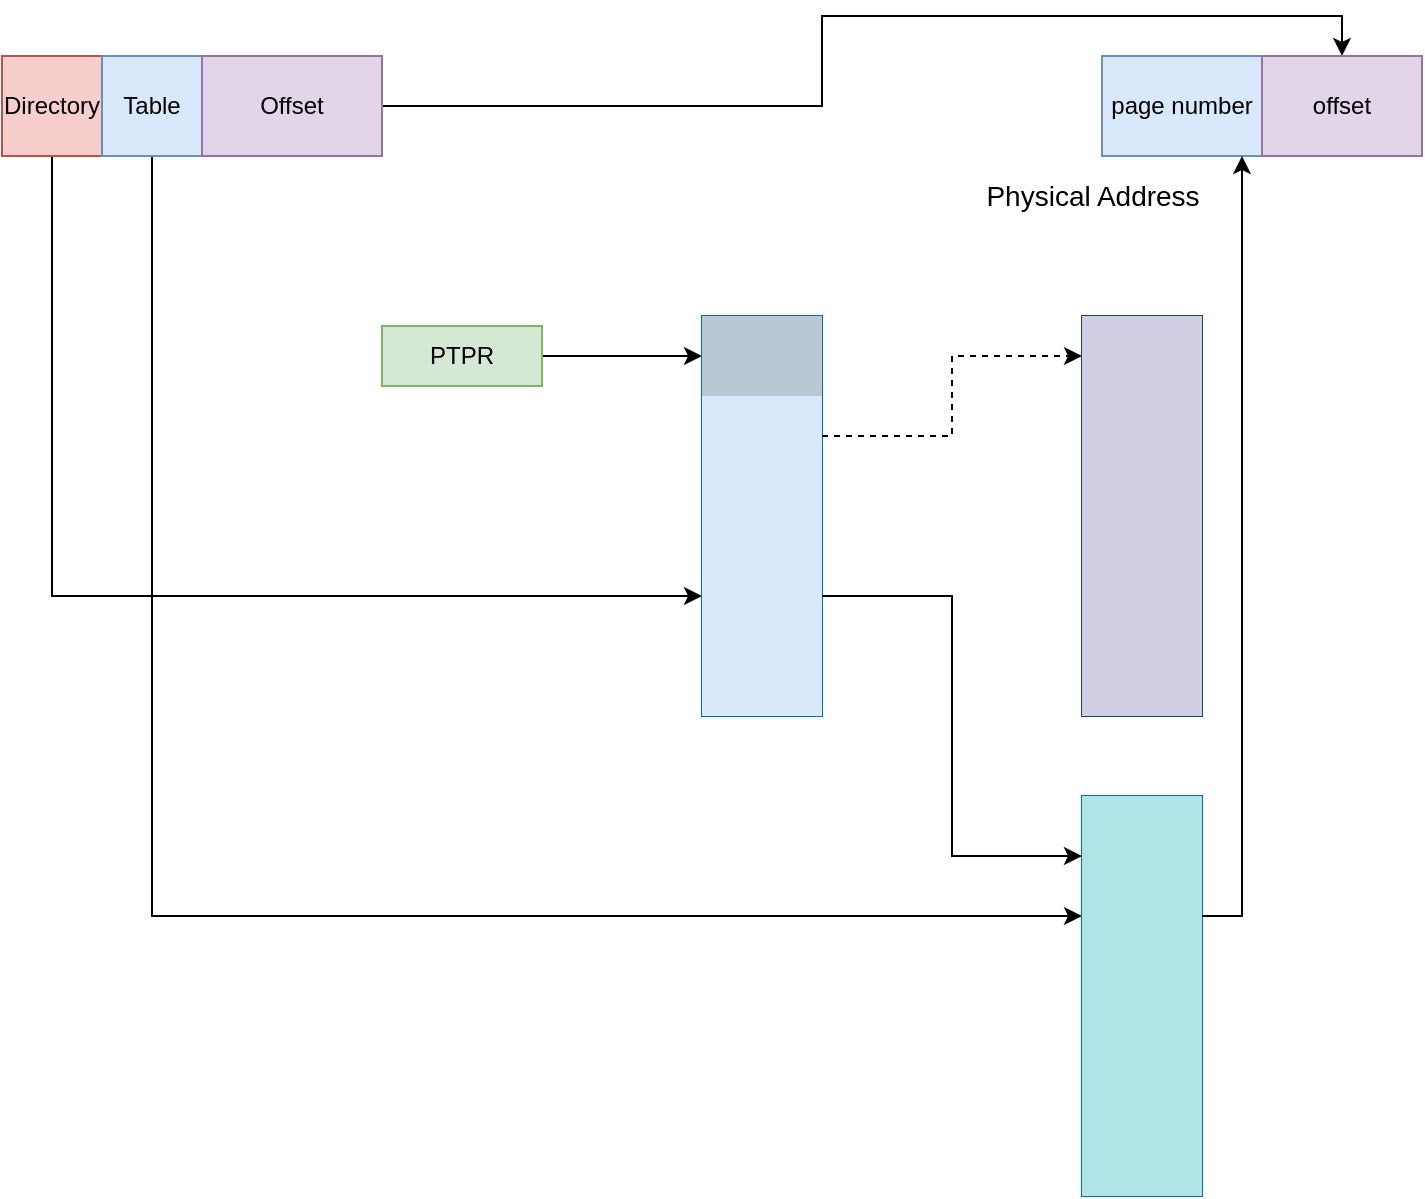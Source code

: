 <mxfile version="13.4.2" type="github">
  <diagram id="n3qdCozQXh6tVkZs50Ip" name="Page-1">
    <mxGraphModel dx="2066" dy="1105" grid="1" gridSize="10" guides="1" tooltips="1" connect="1" arrows="1" fold="1" page="1" pageScale="1" pageWidth="827" pageHeight="1169" math="0" shadow="0">
      <root>
        <mxCell id="0" />
        <mxCell id="1" parent="0" />
        <mxCell id="ZQTQfyNvJONSZ0vAWd5M-17" style="edgeStyle=orthogonalEdgeStyle;rounded=0;orthogonalLoop=1;jettySize=auto;html=1;" edge="1" parent="1" source="ZQTQfyNvJONSZ0vAWd5M-1" target="ZQTQfyNvJONSZ0vAWd5M-12">
          <mxGeometry relative="1" as="geometry" />
        </mxCell>
        <mxCell id="ZQTQfyNvJONSZ0vAWd5M-1" value="Directory" style="rounded=0;whiteSpace=wrap;html=1;fillColor=#f8cecc;strokeColor=#b85450;" vertex="1" parent="1">
          <mxGeometry x="80" y="200" width="50" height="50" as="geometry" />
        </mxCell>
        <mxCell id="ZQTQfyNvJONSZ0vAWd5M-41" style="edgeStyle=orthogonalEdgeStyle;rounded=0;orthogonalLoop=1;jettySize=auto;html=1;" edge="1" parent="1" source="ZQTQfyNvJONSZ0vAWd5M-2" target="ZQTQfyNvJONSZ0vAWd5M-21">
          <mxGeometry relative="1" as="geometry" />
        </mxCell>
        <mxCell id="ZQTQfyNvJONSZ0vAWd5M-2" value="Table" style="rounded=0;whiteSpace=wrap;html=1;fillColor=#dae8fc;strokeColor=#6c8ebf;" vertex="1" parent="1">
          <mxGeometry x="130" y="200" width="50" height="50" as="geometry" />
        </mxCell>
        <mxCell id="ZQTQfyNvJONSZ0vAWd5M-46" style="edgeStyle=orthogonalEdgeStyle;rounded=0;orthogonalLoop=1;jettySize=auto;html=1;entryX=0.5;entryY=0;entryDx=0;entryDy=0;" edge="1" parent="1" source="ZQTQfyNvJONSZ0vAWd5M-3" target="ZQTQfyNvJONSZ0vAWd5M-45">
          <mxGeometry relative="1" as="geometry" />
        </mxCell>
        <mxCell id="ZQTQfyNvJONSZ0vAWd5M-3" value="Offset" style="rounded=0;whiteSpace=wrap;html=1;fillColor=#e1d5e7;strokeColor=#9673a6;" vertex="1" parent="1">
          <mxGeometry x="180" y="200" width="90" height="50" as="geometry" />
        </mxCell>
        <mxCell id="ZQTQfyNvJONSZ0vAWd5M-16" style="edgeStyle=orthogonalEdgeStyle;rounded=0;orthogonalLoop=1;jettySize=auto;html=1;" edge="1" parent="1" source="ZQTQfyNvJONSZ0vAWd5M-4" target="ZQTQfyNvJONSZ0vAWd5M-6">
          <mxGeometry relative="1" as="geometry" />
        </mxCell>
        <mxCell id="ZQTQfyNvJONSZ0vAWd5M-4" value="PTPR" style="rounded=0;whiteSpace=wrap;html=1;fillColor=#d5e8d4;strokeColor=#82b366;" vertex="1" parent="1">
          <mxGeometry x="270" y="335" width="80" height="30" as="geometry" />
        </mxCell>
        <mxCell id="ZQTQfyNvJONSZ0vAWd5M-5" value="" style="shape=table;html=1;whiteSpace=wrap;startSize=0;container=1;collapsible=0;childLayout=tableLayout;fillColor=#1ba1e2;strokeColor=#006EAF;fontColor=#ffffff;" vertex="1" parent="1">
          <mxGeometry x="430" y="330" width="60" height="200" as="geometry" />
        </mxCell>
        <mxCell id="ZQTQfyNvJONSZ0vAWd5M-6" value="" style="shape=partialRectangle;html=1;whiteSpace=wrap;collapsible=0;dropTarget=0;pointerEvents=0;fillColor=none;top=0;left=0;bottom=0;right=0;points=[[0,0.5],[1,0.5]];portConstraint=eastwest;" vertex="1" parent="ZQTQfyNvJONSZ0vAWd5M-5">
          <mxGeometry width="60" height="40" as="geometry" />
        </mxCell>
        <mxCell id="ZQTQfyNvJONSZ0vAWd5M-7" value="" style="shape=partialRectangle;html=1;whiteSpace=wrap;connectable=0;overflow=hidden;fillColor=#bac8d3;top=0;left=0;bottom=0;right=0;strokeColor=#23445d;" vertex="1" parent="ZQTQfyNvJONSZ0vAWd5M-6">
          <mxGeometry width="60" height="40" as="geometry" />
        </mxCell>
        <mxCell id="ZQTQfyNvJONSZ0vAWd5M-8" value="" style="shape=partialRectangle;html=1;whiteSpace=wrap;collapsible=0;dropTarget=0;pointerEvents=0;fillColor=#dae8fc;top=0;left=0;bottom=0;right=0;points=[[0,0.5],[1,0.5]];portConstraint=eastwest;strokeColor=#6c8ebf;" vertex="1" parent="ZQTQfyNvJONSZ0vAWd5M-5">
          <mxGeometry y="40" width="60" height="40" as="geometry" />
        </mxCell>
        <mxCell id="ZQTQfyNvJONSZ0vAWd5M-9" value="" style="shape=partialRectangle;html=1;whiteSpace=wrap;connectable=0;overflow=hidden;fillColor=none;top=0;left=0;bottom=0;right=0;" vertex="1" parent="ZQTQfyNvJONSZ0vAWd5M-8">
          <mxGeometry width="60" height="40" as="geometry" />
        </mxCell>
        <mxCell id="ZQTQfyNvJONSZ0vAWd5M-10" value="" style="shape=partialRectangle;html=1;whiteSpace=wrap;collapsible=0;dropTarget=0;pointerEvents=0;fillColor=none;top=0;left=0;bottom=0;right=0;points=[[0,0.5],[1,0.5]];portConstraint=eastwest;" vertex="1" parent="ZQTQfyNvJONSZ0vAWd5M-5">
          <mxGeometry y="80" width="60" height="40" as="geometry" />
        </mxCell>
        <mxCell id="ZQTQfyNvJONSZ0vAWd5M-11" value="" style="shape=partialRectangle;html=1;whiteSpace=wrap;connectable=0;overflow=hidden;fillColor=#dae8fc;top=0;left=0;bottom=0;right=0;strokeColor=#6c8ebf;" vertex="1" parent="ZQTQfyNvJONSZ0vAWd5M-10">
          <mxGeometry width="60" height="40" as="geometry" />
        </mxCell>
        <mxCell id="ZQTQfyNvJONSZ0vAWd5M-12" value="" style="shape=partialRectangle;html=1;whiteSpace=wrap;collapsible=0;dropTarget=0;pointerEvents=0;fillColor=none;top=0;left=0;bottom=0;right=0;points=[[0,0.5],[1,0.5]];portConstraint=eastwest;" vertex="1" parent="ZQTQfyNvJONSZ0vAWd5M-5">
          <mxGeometry y="120" width="60" height="40" as="geometry" />
        </mxCell>
        <mxCell id="ZQTQfyNvJONSZ0vAWd5M-13" value="" style="shape=partialRectangle;html=1;whiteSpace=wrap;connectable=0;overflow=hidden;fillColor=#dae8fc;top=0;left=0;bottom=0;right=0;strokeColor=#6c8ebf;" vertex="1" parent="ZQTQfyNvJONSZ0vAWd5M-12">
          <mxGeometry width="60" height="40" as="geometry" />
        </mxCell>
        <mxCell id="ZQTQfyNvJONSZ0vAWd5M-14" value="" style="shape=partialRectangle;html=1;whiteSpace=wrap;collapsible=0;dropTarget=0;pointerEvents=0;fillColor=none;top=0;left=0;bottom=0;right=0;points=[[0,0.5],[1,0.5]];portConstraint=eastwest;" vertex="1" parent="ZQTQfyNvJONSZ0vAWd5M-5">
          <mxGeometry y="160" width="60" height="40" as="geometry" />
        </mxCell>
        <mxCell id="ZQTQfyNvJONSZ0vAWd5M-15" value="" style="shape=partialRectangle;html=1;whiteSpace=wrap;connectable=0;overflow=hidden;fillColor=#dae8fc;top=0;left=0;bottom=0;right=0;strokeColor=#6c8ebf;" vertex="1" parent="ZQTQfyNvJONSZ0vAWd5M-14">
          <mxGeometry width="60" height="40" as="geometry" />
        </mxCell>
        <mxCell id="ZQTQfyNvJONSZ0vAWd5M-29" value="" style="shape=table;html=1;whiteSpace=wrap;startSize=0;container=1;collapsible=0;childLayout=tableLayout;fillColor=#bac8d3;strokeColor=#23445d;" vertex="1" parent="1">
          <mxGeometry x="620" y="330" width="60" height="200" as="geometry" />
        </mxCell>
        <mxCell id="ZQTQfyNvJONSZ0vAWd5M-30" value="" style="shape=partialRectangle;html=1;whiteSpace=wrap;collapsible=0;dropTarget=0;pointerEvents=0;fillColor=none;top=0;left=0;bottom=0;right=0;points=[[0,0.5],[1,0.5]];portConstraint=eastwest;" vertex="1" parent="ZQTQfyNvJONSZ0vAWd5M-29">
          <mxGeometry width="60" height="40" as="geometry" />
        </mxCell>
        <mxCell id="ZQTQfyNvJONSZ0vAWd5M-31" value="" style="shape=partialRectangle;html=1;whiteSpace=wrap;connectable=0;overflow=hidden;fillColor=#d0cee2;top=0;left=0;bottom=0;right=0;strokeColor=#56517e;" vertex="1" parent="ZQTQfyNvJONSZ0vAWd5M-30">
          <mxGeometry width="60" height="40" as="geometry" />
        </mxCell>
        <mxCell id="ZQTQfyNvJONSZ0vAWd5M-32" value="" style="shape=partialRectangle;html=1;whiteSpace=wrap;collapsible=0;dropTarget=0;pointerEvents=0;fillColor=#dae8fc;top=0;left=0;bottom=0;right=0;points=[[0,0.5],[1,0.5]];portConstraint=eastwest;strokeColor=#6c8ebf;" vertex="1" parent="ZQTQfyNvJONSZ0vAWd5M-29">
          <mxGeometry y="40" width="60" height="40" as="geometry" />
        </mxCell>
        <mxCell id="ZQTQfyNvJONSZ0vAWd5M-33" value="" style="shape=partialRectangle;html=1;whiteSpace=wrap;connectable=0;overflow=hidden;fillColor=#d0cee2;top=0;left=0;bottom=0;right=0;strokeColor=#56517e;" vertex="1" parent="ZQTQfyNvJONSZ0vAWd5M-32">
          <mxGeometry width="60" height="40" as="geometry" />
        </mxCell>
        <mxCell id="ZQTQfyNvJONSZ0vAWd5M-34" value="" style="shape=partialRectangle;html=1;whiteSpace=wrap;collapsible=0;dropTarget=0;pointerEvents=0;fillColor=none;top=0;left=0;bottom=0;right=0;points=[[0,0.5],[1,0.5]];portConstraint=eastwest;" vertex="1" parent="ZQTQfyNvJONSZ0vAWd5M-29">
          <mxGeometry y="80" width="60" height="40" as="geometry" />
        </mxCell>
        <mxCell id="ZQTQfyNvJONSZ0vAWd5M-35" value="" style="shape=partialRectangle;html=1;whiteSpace=wrap;connectable=0;overflow=hidden;fillColor=#d0cee2;top=0;left=0;bottom=0;right=0;strokeColor=#56517e;" vertex="1" parent="ZQTQfyNvJONSZ0vAWd5M-34">
          <mxGeometry width="60" height="40" as="geometry" />
        </mxCell>
        <mxCell id="ZQTQfyNvJONSZ0vAWd5M-36" value="" style="shape=partialRectangle;html=1;whiteSpace=wrap;collapsible=0;dropTarget=0;pointerEvents=0;fillColor=none;top=0;left=0;bottom=0;right=0;points=[[0,0.5],[1,0.5]];portConstraint=eastwest;" vertex="1" parent="ZQTQfyNvJONSZ0vAWd5M-29">
          <mxGeometry y="120" width="60" height="40" as="geometry" />
        </mxCell>
        <mxCell id="ZQTQfyNvJONSZ0vAWd5M-37" value="" style="shape=partialRectangle;html=1;whiteSpace=wrap;connectable=0;overflow=hidden;fillColor=#d0cee2;top=0;left=0;bottom=0;right=0;strokeColor=#56517e;" vertex="1" parent="ZQTQfyNvJONSZ0vAWd5M-36">
          <mxGeometry width="60" height="40" as="geometry" />
        </mxCell>
        <mxCell id="ZQTQfyNvJONSZ0vAWd5M-38" value="" style="shape=partialRectangle;html=1;whiteSpace=wrap;collapsible=0;dropTarget=0;pointerEvents=0;fillColor=none;top=0;left=0;bottom=0;right=0;points=[[0,0.5],[1,0.5]];portConstraint=eastwest;" vertex="1" parent="ZQTQfyNvJONSZ0vAWd5M-29">
          <mxGeometry y="160" width="60" height="40" as="geometry" />
        </mxCell>
        <mxCell id="ZQTQfyNvJONSZ0vAWd5M-39" value="" style="shape=partialRectangle;html=1;whiteSpace=wrap;connectable=0;overflow=hidden;fillColor=#d0cee2;top=0;left=0;bottom=0;right=0;strokeColor=#56517e;" vertex="1" parent="ZQTQfyNvJONSZ0vAWd5M-38">
          <mxGeometry width="60" height="40" as="geometry" />
        </mxCell>
        <mxCell id="ZQTQfyNvJONSZ0vAWd5M-18" value="" style="shape=table;html=1;whiteSpace=wrap;startSize=0;container=1;collapsible=0;childLayout=tableLayout;fillColor=#1ba1e2;strokeColor=#006EAF;fontColor=#ffffff;" vertex="1" parent="1">
          <mxGeometry x="620" y="570" width="60" height="200" as="geometry" />
        </mxCell>
        <mxCell id="ZQTQfyNvJONSZ0vAWd5M-19" value="" style="shape=partialRectangle;html=1;whiteSpace=wrap;collapsible=0;dropTarget=0;pointerEvents=0;fillColor=none;top=0;left=0;bottom=0;right=0;points=[[0,0.5],[1,0.5]];portConstraint=eastwest;" vertex="1" parent="ZQTQfyNvJONSZ0vAWd5M-18">
          <mxGeometry width="60" height="40" as="geometry" />
        </mxCell>
        <mxCell id="ZQTQfyNvJONSZ0vAWd5M-20" value="" style="shape=partialRectangle;html=1;whiteSpace=wrap;connectable=0;overflow=hidden;fillColor=#b0e3e6;top=0;left=0;bottom=0;right=0;strokeColor=#0e8088;" vertex="1" parent="ZQTQfyNvJONSZ0vAWd5M-19">
          <mxGeometry width="60" height="40" as="geometry" />
        </mxCell>
        <mxCell id="ZQTQfyNvJONSZ0vAWd5M-21" value="" style="shape=partialRectangle;html=1;whiteSpace=wrap;collapsible=0;dropTarget=0;pointerEvents=0;fillColor=#dae8fc;top=0;left=0;bottom=0;right=0;points=[[0,0.5],[1,0.5]];portConstraint=eastwest;strokeColor=#6c8ebf;" vertex="1" parent="ZQTQfyNvJONSZ0vAWd5M-18">
          <mxGeometry y="40" width="60" height="40" as="geometry" />
        </mxCell>
        <mxCell id="ZQTQfyNvJONSZ0vAWd5M-22" value="" style="shape=partialRectangle;html=1;whiteSpace=wrap;connectable=0;overflow=hidden;fillColor=#b0e3e6;top=0;left=0;bottom=0;right=0;strokeColor=#0e8088;" vertex="1" parent="ZQTQfyNvJONSZ0vAWd5M-21">
          <mxGeometry width="60" height="40" as="geometry" />
        </mxCell>
        <mxCell id="ZQTQfyNvJONSZ0vAWd5M-23" value="" style="shape=partialRectangle;html=1;whiteSpace=wrap;collapsible=0;dropTarget=0;pointerEvents=0;fillColor=none;top=0;left=0;bottom=0;right=0;points=[[0,0.5],[1,0.5]];portConstraint=eastwest;" vertex="1" parent="ZQTQfyNvJONSZ0vAWd5M-18">
          <mxGeometry y="80" width="60" height="40" as="geometry" />
        </mxCell>
        <mxCell id="ZQTQfyNvJONSZ0vAWd5M-24" value="" style="shape=partialRectangle;html=1;whiteSpace=wrap;connectable=0;overflow=hidden;fillColor=#b0e3e6;top=0;left=0;bottom=0;right=0;strokeColor=#0e8088;" vertex="1" parent="ZQTQfyNvJONSZ0vAWd5M-23">
          <mxGeometry width="60" height="40" as="geometry" />
        </mxCell>
        <mxCell id="ZQTQfyNvJONSZ0vAWd5M-25" value="" style="shape=partialRectangle;html=1;whiteSpace=wrap;collapsible=0;dropTarget=0;pointerEvents=0;fillColor=none;top=0;left=0;bottom=0;right=0;points=[[0,0.5],[1,0.5]];portConstraint=eastwest;" vertex="1" parent="ZQTQfyNvJONSZ0vAWd5M-18">
          <mxGeometry y="120" width="60" height="40" as="geometry" />
        </mxCell>
        <mxCell id="ZQTQfyNvJONSZ0vAWd5M-26" value="" style="shape=partialRectangle;html=1;whiteSpace=wrap;connectable=0;overflow=hidden;fillColor=#b0e3e6;top=0;left=0;bottom=0;right=0;strokeColor=#0e8088;" vertex="1" parent="ZQTQfyNvJONSZ0vAWd5M-25">
          <mxGeometry width="60" height="40" as="geometry" />
        </mxCell>
        <mxCell id="ZQTQfyNvJONSZ0vAWd5M-27" value="" style="shape=partialRectangle;html=1;whiteSpace=wrap;collapsible=0;dropTarget=0;pointerEvents=0;fillColor=none;top=0;left=0;bottom=0;right=0;points=[[0,0.5],[1,0.5]];portConstraint=eastwest;" vertex="1" parent="ZQTQfyNvJONSZ0vAWd5M-18">
          <mxGeometry y="160" width="60" height="40" as="geometry" />
        </mxCell>
        <mxCell id="ZQTQfyNvJONSZ0vAWd5M-28" value="" style="shape=partialRectangle;html=1;whiteSpace=wrap;connectable=0;overflow=hidden;fillColor=#b0e3e6;top=0;left=0;bottom=0;right=0;strokeColor=#0e8088;" vertex="1" parent="ZQTQfyNvJONSZ0vAWd5M-27">
          <mxGeometry width="60" height="40" as="geometry" />
        </mxCell>
        <mxCell id="ZQTQfyNvJONSZ0vAWd5M-40" style="edgeStyle=orthogonalEdgeStyle;rounded=0;orthogonalLoop=1;jettySize=auto;html=1;entryX=0;entryY=0.75;entryDx=0;entryDy=0;entryPerimeter=0;" edge="1" parent="1" source="ZQTQfyNvJONSZ0vAWd5M-12" target="ZQTQfyNvJONSZ0vAWd5M-19">
          <mxGeometry relative="1" as="geometry" />
        </mxCell>
        <mxCell id="ZQTQfyNvJONSZ0vAWd5M-43" style="edgeStyle=orthogonalEdgeStyle;rounded=0;orthogonalLoop=1;jettySize=auto;html=1;dashed=1;" edge="1" parent="1" source="ZQTQfyNvJONSZ0vAWd5M-8" target="ZQTQfyNvJONSZ0vAWd5M-30">
          <mxGeometry relative="1" as="geometry" />
        </mxCell>
        <mxCell id="ZQTQfyNvJONSZ0vAWd5M-44" value="page number" style="rounded=0;whiteSpace=wrap;html=1;fillColor=#dae8fc;strokeColor=#6c8ebf;" vertex="1" parent="1">
          <mxGeometry x="630" y="200" width="80" height="50" as="geometry" />
        </mxCell>
        <mxCell id="ZQTQfyNvJONSZ0vAWd5M-45" value="offset" style="rounded=0;whiteSpace=wrap;html=1;fillColor=#e1d5e7;strokeColor=#9673a6;" vertex="1" parent="1">
          <mxGeometry x="710" y="200" width="80" height="50" as="geometry" />
        </mxCell>
        <mxCell id="ZQTQfyNvJONSZ0vAWd5M-47" style="edgeStyle=orthogonalEdgeStyle;rounded=0;orthogonalLoop=1;jettySize=auto;html=1;" edge="1" parent="1" source="ZQTQfyNvJONSZ0vAWd5M-21">
          <mxGeometry relative="1" as="geometry">
            <mxPoint x="700" y="250" as="targetPoint" />
            <Array as="points">
              <mxPoint x="700" y="630" />
              <mxPoint x="700" y="250" />
            </Array>
          </mxGeometry>
        </mxCell>
        <mxCell id="2" value="&lt;font style=&quot;font-size: 14px&quot;&gt;Physical Address&lt;/font&gt;" style="text;html=1;align=center;verticalAlign=middle;resizable=0;points=[];autosize=1;" vertex="1" parent="1">
          <mxGeometry x="565" y="260" width="120" height="20" as="geometry" />
        </mxCell>
      </root>
    </mxGraphModel>
  </diagram>
</mxfile>
